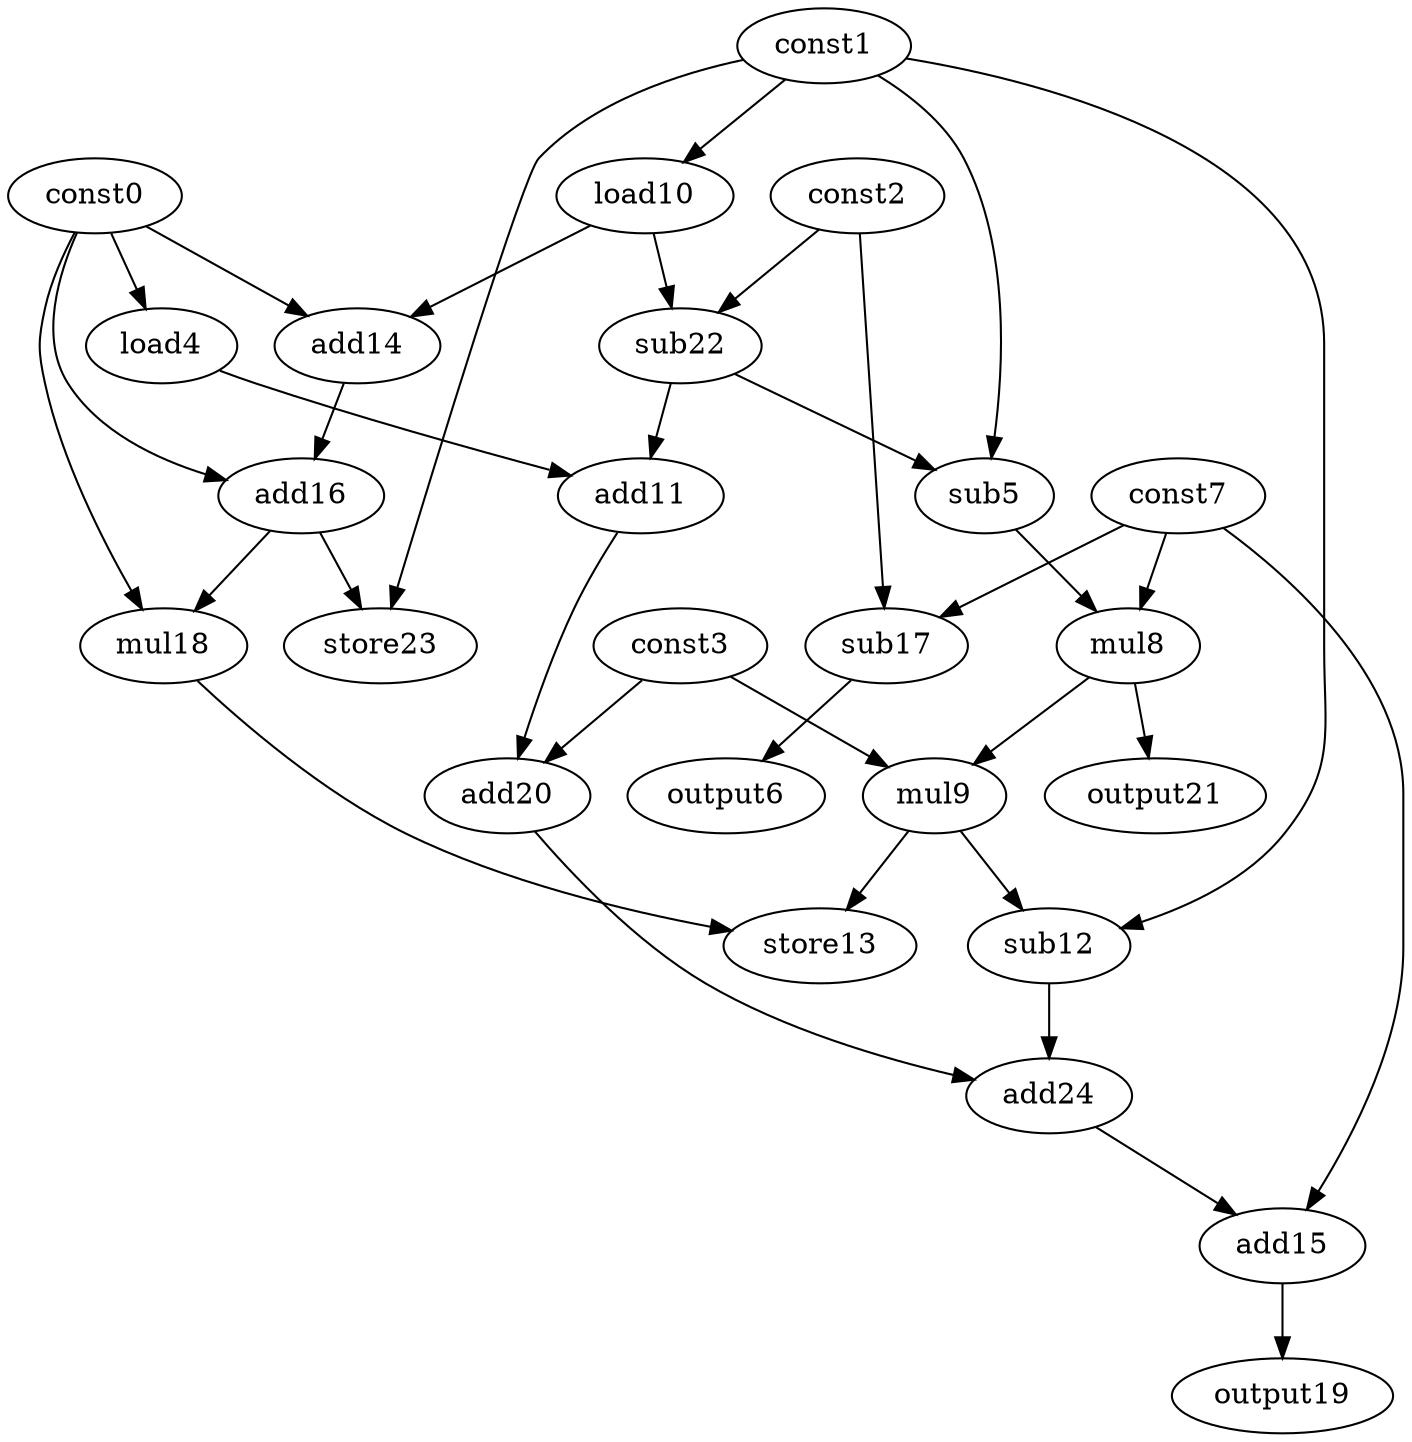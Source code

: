 digraph G { 
const0[opcode=const]; 
const1[opcode=const]; 
const2[opcode=const]; 
const3[opcode=const]; 
load4[opcode=load]; 
sub5[opcode=sub]; 
output6[opcode=output]; 
const7[opcode=const]; 
mul8[opcode=mul]; 
mul9[opcode=mul]; 
load10[opcode=load]; 
add11[opcode=add]; 
sub12[opcode=sub]; 
store13[opcode=store]; 
add14[opcode=add]; 
add15[opcode=add]; 
add16[opcode=add]; 
sub17[opcode=sub]; 
mul18[opcode=mul]; 
output19[opcode=output]; 
add20[opcode=add]; 
output21[opcode=output]; 
sub22[opcode=sub]; 
store23[opcode=store]; 
add24[opcode=add]; 
const0->load4[operand=0];
const1->load10[operand=0];
const2->sub17[operand=0];
const7->sub17[operand=1];
sub17->output6[operand=0];
const0->add14[operand=0];
load10->add14[operand=1];
load10->sub22[operand=0];
const2->sub22[operand=1];
const1->sub5[operand=0];
sub22->sub5[operand=1];
load4->add11[operand=0];
sub22->add11[operand=1];
const0->add16[operand=0];
add14->add16[operand=1];
sub5->mul8[operand=0];
const7->mul8[operand=1];
add16->mul18[operand=0];
const0->mul18[operand=1];
const3->add20[operand=0];
add11->add20[operand=1];
add16->store23[operand=0];
const1->store23[operand=1];
mul8->mul9[operand=0];
const3->mul9[operand=1];
mul8->output21[operand=0];
const1->sub12[operand=0];
mul9->sub12[operand=1];
mul9->store13[operand=0];
mul18->store13[operand=1];
sub12->add24[operand=0];
add20->add24[operand=1];
add24->add15[operand=0];
const7->add15[operand=1];
add15->output19[operand=0];
}
